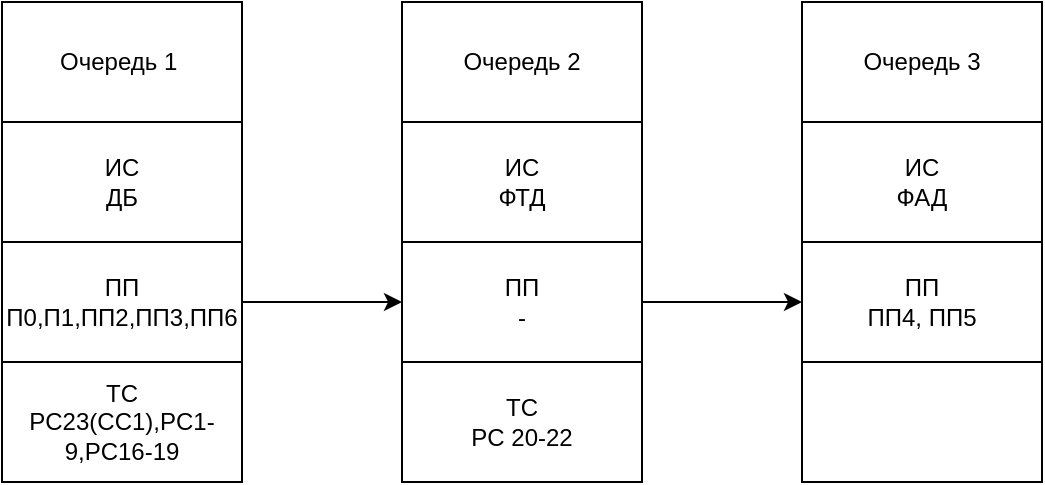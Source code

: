 <mxfile version="24.5.2" type="device">
  <diagram id="hug5BFpyhWWsbY6dUL4G" name="Страница — 1">
    <mxGraphModel dx="521" dy="530" grid="1" gridSize="10" guides="1" tooltips="1" connect="1" arrows="1" fold="1" page="1" pageScale="1" pageWidth="827" pageHeight="1169" math="0" shadow="0">
      <root>
        <mxCell id="0" />
        <mxCell id="1" parent="0" />
        <mxCell id="MFa4Vtsa9XFFA_-oqgBq-5" value="ИС&lt;div&gt;ДБ&lt;/div&gt;" style="rounded=0;whiteSpace=wrap;html=1;" vertex="1" parent="1">
          <mxGeometry x="40" y="80" width="120" height="60" as="geometry" />
        </mxCell>
        <mxCell id="MFa4Vtsa9XFFA_-oqgBq-14" style="edgeStyle=orthogonalEdgeStyle;rounded=0;orthogonalLoop=1;jettySize=auto;html=1;exitX=1;exitY=0.5;exitDx=0;exitDy=0;entryX=0;entryY=0.5;entryDx=0;entryDy=0;" edge="1" parent="1" source="MFa4Vtsa9XFFA_-oqgBq-6" target="MFa4Vtsa9XFFA_-oqgBq-9">
          <mxGeometry relative="1" as="geometry" />
        </mxCell>
        <mxCell id="MFa4Vtsa9XFFA_-oqgBq-6" value="ПП&lt;div&gt;П0,П1,ПП2,ПП3,ПП6&lt;/div&gt;" style="rounded=0;whiteSpace=wrap;html=1;" vertex="1" parent="1">
          <mxGeometry x="40" y="140" width="120" height="60" as="geometry" />
        </mxCell>
        <mxCell id="MFa4Vtsa9XFFA_-oqgBq-7" value="ТС&lt;div&gt;PC23(CC1),PC1-9,PC16-19&lt;/div&gt;" style="rounded=0;whiteSpace=wrap;html=1;" vertex="1" parent="1">
          <mxGeometry x="40" y="200" width="120" height="60" as="geometry" />
        </mxCell>
        <mxCell id="MFa4Vtsa9XFFA_-oqgBq-8" value="ИС&lt;div&gt;ФТД&lt;/div&gt;" style="rounded=0;whiteSpace=wrap;html=1;" vertex="1" parent="1">
          <mxGeometry x="240" y="80" width="120" height="60" as="geometry" />
        </mxCell>
        <mxCell id="MFa4Vtsa9XFFA_-oqgBq-15" style="edgeStyle=orthogonalEdgeStyle;rounded=0;orthogonalLoop=1;jettySize=auto;html=1;exitX=1;exitY=0.5;exitDx=0;exitDy=0;entryX=0;entryY=0.5;entryDx=0;entryDy=0;" edge="1" parent="1" source="MFa4Vtsa9XFFA_-oqgBq-9" target="MFa4Vtsa9XFFA_-oqgBq-12">
          <mxGeometry relative="1" as="geometry" />
        </mxCell>
        <mxCell id="MFa4Vtsa9XFFA_-oqgBq-9" value="ПП&lt;div&gt;-&lt;/div&gt;" style="rounded=0;whiteSpace=wrap;html=1;" vertex="1" parent="1">
          <mxGeometry x="240" y="140" width="120" height="60" as="geometry" />
        </mxCell>
        <mxCell id="MFa4Vtsa9XFFA_-oqgBq-10" value="ТС&lt;div&gt;PC 20-22&lt;/div&gt;" style="rounded=0;whiteSpace=wrap;html=1;" vertex="1" parent="1">
          <mxGeometry x="240" y="200" width="120" height="60" as="geometry" />
        </mxCell>
        <mxCell id="MFa4Vtsa9XFFA_-oqgBq-11" value="ИС&lt;div&gt;ФАД&lt;/div&gt;" style="rounded=0;whiteSpace=wrap;html=1;" vertex="1" parent="1">
          <mxGeometry x="440" y="80" width="120" height="60" as="geometry" />
        </mxCell>
        <mxCell id="MFa4Vtsa9XFFA_-oqgBq-12" value="ПП&lt;div&gt;ПП4, ПП5&lt;/div&gt;" style="rounded=0;whiteSpace=wrap;html=1;" vertex="1" parent="1">
          <mxGeometry x="440" y="140" width="120" height="60" as="geometry" />
        </mxCell>
        <mxCell id="MFa4Vtsa9XFFA_-oqgBq-13" value="" style="rounded=0;whiteSpace=wrap;html=1;" vertex="1" parent="1">
          <mxGeometry x="440" y="200" width="120" height="60" as="geometry" />
        </mxCell>
        <mxCell id="MFa4Vtsa9XFFA_-oqgBq-16" value="Очередь 1&amp;nbsp;" style="rounded=0;whiteSpace=wrap;html=1;" vertex="1" parent="1">
          <mxGeometry x="40" y="20" width="120" height="60" as="geometry" />
        </mxCell>
        <mxCell id="MFa4Vtsa9XFFA_-oqgBq-17" value="Очередь 2" style="rounded=0;whiteSpace=wrap;html=1;" vertex="1" parent="1">
          <mxGeometry x="240" y="20" width="120" height="60" as="geometry" />
        </mxCell>
        <mxCell id="MFa4Vtsa9XFFA_-oqgBq-18" value="Очередь 3" style="rounded=0;whiteSpace=wrap;html=1;" vertex="1" parent="1">
          <mxGeometry x="440" y="20" width="120" height="60" as="geometry" />
        </mxCell>
      </root>
    </mxGraphModel>
  </diagram>
</mxfile>
